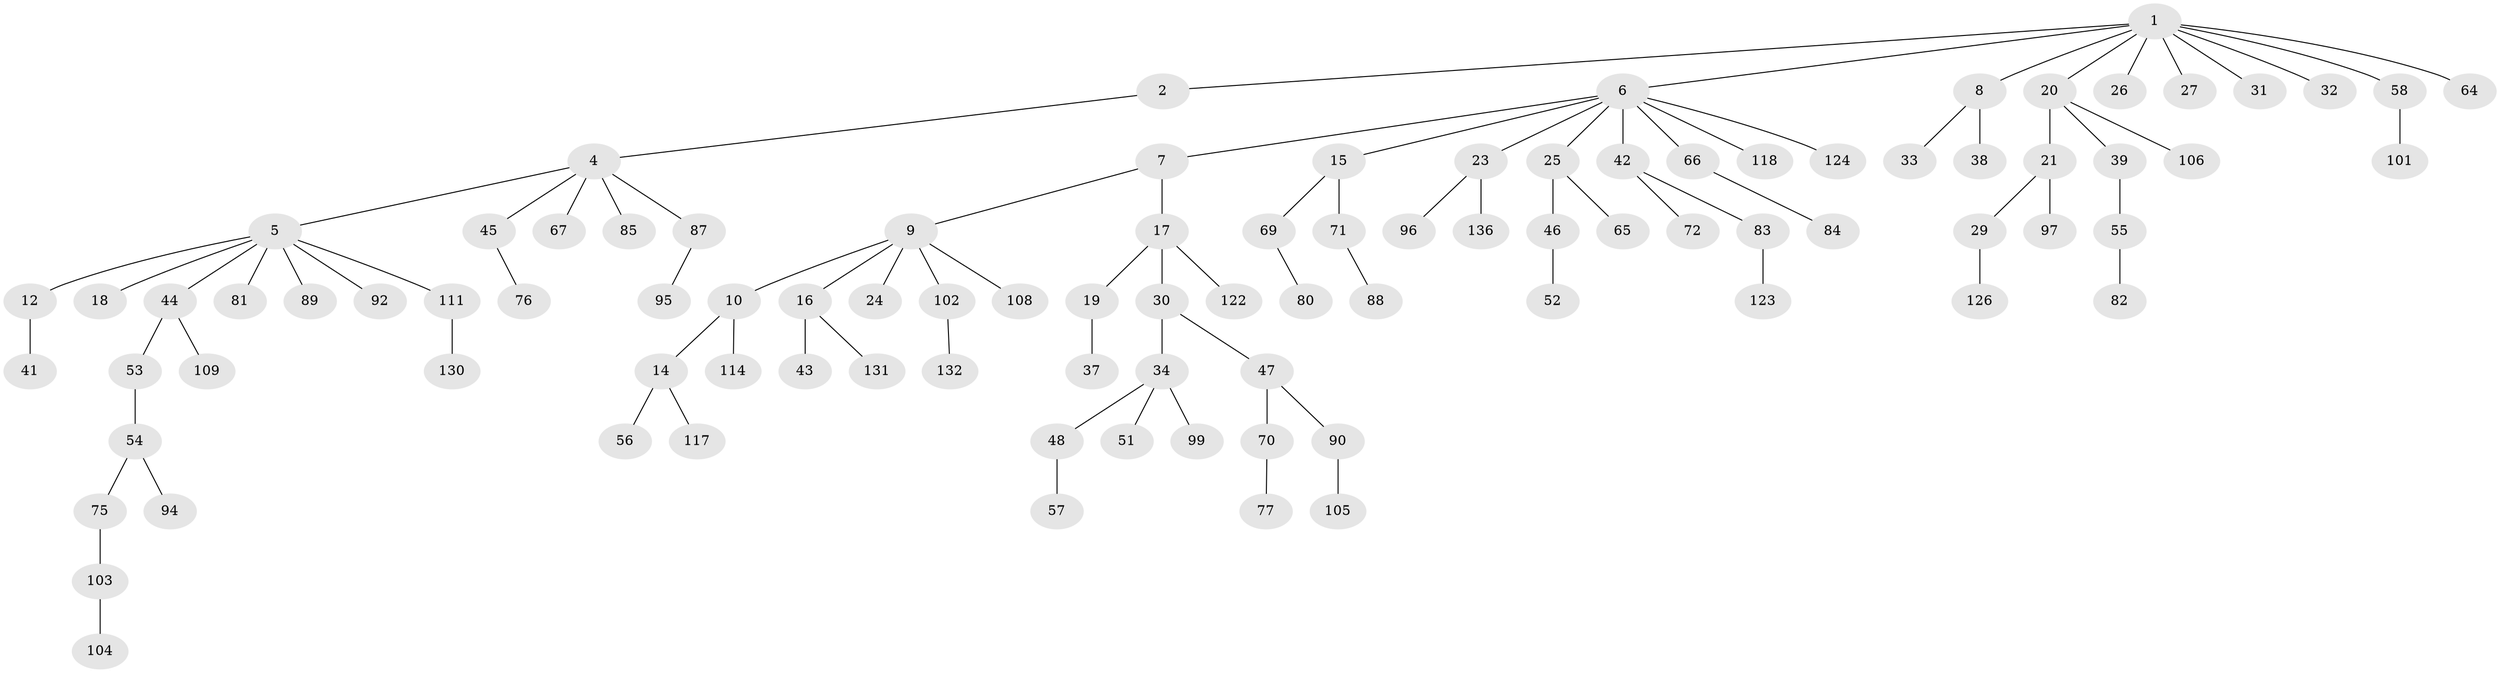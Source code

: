 // original degree distribution, {6: 0.03597122302158273, 2: 0.35251798561151076, 3: 0.1079136690647482, 5: 0.02158273381294964, 4: 0.050359712230215826, 1: 0.4316546762589928}
// Generated by graph-tools (version 1.1) at 2025/11/02/27/25 16:11:28]
// undirected, 95 vertices, 94 edges
graph export_dot {
graph [start="1"]
  node [color=gray90,style=filled];
  1 [super="+3"];
  2;
  4 [super="+28"];
  5 [super="+13"];
  6 [super="+11"];
  7;
  8;
  9 [super="+63"];
  10 [super="+22"];
  12 [super="+40"];
  14 [super="+61"];
  15 [super="+49"];
  16 [super="+116"];
  17 [super="+74"];
  18;
  19 [super="+107"];
  20 [super="+110"];
  21;
  23 [super="+137"];
  24;
  25 [super="+100"];
  26;
  27;
  29;
  30 [super="+50"];
  31;
  32 [super="+35"];
  33 [super="+120"];
  34 [super="+36"];
  37;
  38;
  39;
  41 [super="+138"];
  42 [super="+60"];
  43;
  44 [super="+62"];
  45;
  46;
  47 [super="+59"];
  48 [super="+78"];
  51;
  52;
  53;
  54 [super="+98"];
  55;
  56;
  57 [super="+68"];
  58;
  64;
  65 [super="+125"];
  66 [super="+73"];
  67 [super="+79"];
  69;
  70;
  71 [super="+91"];
  72 [super="+128"];
  75;
  76 [super="+112"];
  77 [super="+133"];
  80 [super="+86"];
  81 [super="+121"];
  82 [super="+113"];
  83;
  84;
  85;
  87;
  88 [super="+93"];
  89 [super="+127"];
  90;
  92;
  94;
  95 [super="+119"];
  96 [super="+134"];
  97 [super="+115"];
  99 [super="+139"];
  101;
  102;
  103;
  104;
  105;
  106;
  108;
  109;
  111 [super="+129"];
  114;
  117;
  118;
  122;
  123;
  124;
  126 [super="+135"];
  130;
  131;
  132;
  136;
  1 -- 2;
  1 -- 6;
  1 -- 8;
  1 -- 20;
  1 -- 32;
  1 -- 64;
  1 -- 26;
  1 -- 58;
  1 -- 27;
  1 -- 31;
  2 -- 4;
  4 -- 5;
  4 -- 45;
  4 -- 67;
  4 -- 85;
  4 -- 87;
  5 -- 12;
  5 -- 18;
  5 -- 92;
  5 -- 111;
  5 -- 81;
  5 -- 89;
  5 -- 44;
  6 -- 7;
  6 -- 15;
  6 -- 25;
  6 -- 66;
  6 -- 23;
  6 -- 118;
  6 -- 42;
  6 -- 124;
  7 -- 9;
  7 -- 17;
  8 -- 33;
  8 -- 38;
  9 -- 10;
  9 -- 16;
  9 -- 24;
  9 -- 108;
  9 -- 102;
  10 -- 14;
  10 -- 114;
  12 -- 41;
  14 -- 56;
  14 -- 117;
  15 -- 71;
  15 -- 69;
  16 -- 43;
  16 -- 131;
  17 -- 19;
  17 -- 30;
  17 -- 122;
  19 -- 37;
  20 -- 21;
  20 -- 39;
  20 -- 106;
  21 -- 29;
  21 -- 97;
  23 -- 96;
  23 -- 136;
  25 -- 46;
  25 -- 65;
  29 -- 126;
  30 -- 34;
  30 -- 47;
  34 -- 99;
  34 -- 48;
  34 -- 51;
  39 -- 55;
  42 -- 83;
  42 -- 72;
  44 -- 53;
  44 -- 109;
  45 -- 76;
  46 -- 52;
  47 -- 90;
  47 -- 70;
  48 -- 57;
  53 -- 54;
  54 -- 75;
  54 -- 94;
  55 -- 82;
  58 -- 101;
  66 -- 84;
  69 -- 80;
  70 -- 77;
  71 -- 88;
  75 -- 103;
  83 -- 123;
  87 -- 95;
  90 -- 105;
  102 -- 132;
  103 -- 104;
  111 -- 130;
}
